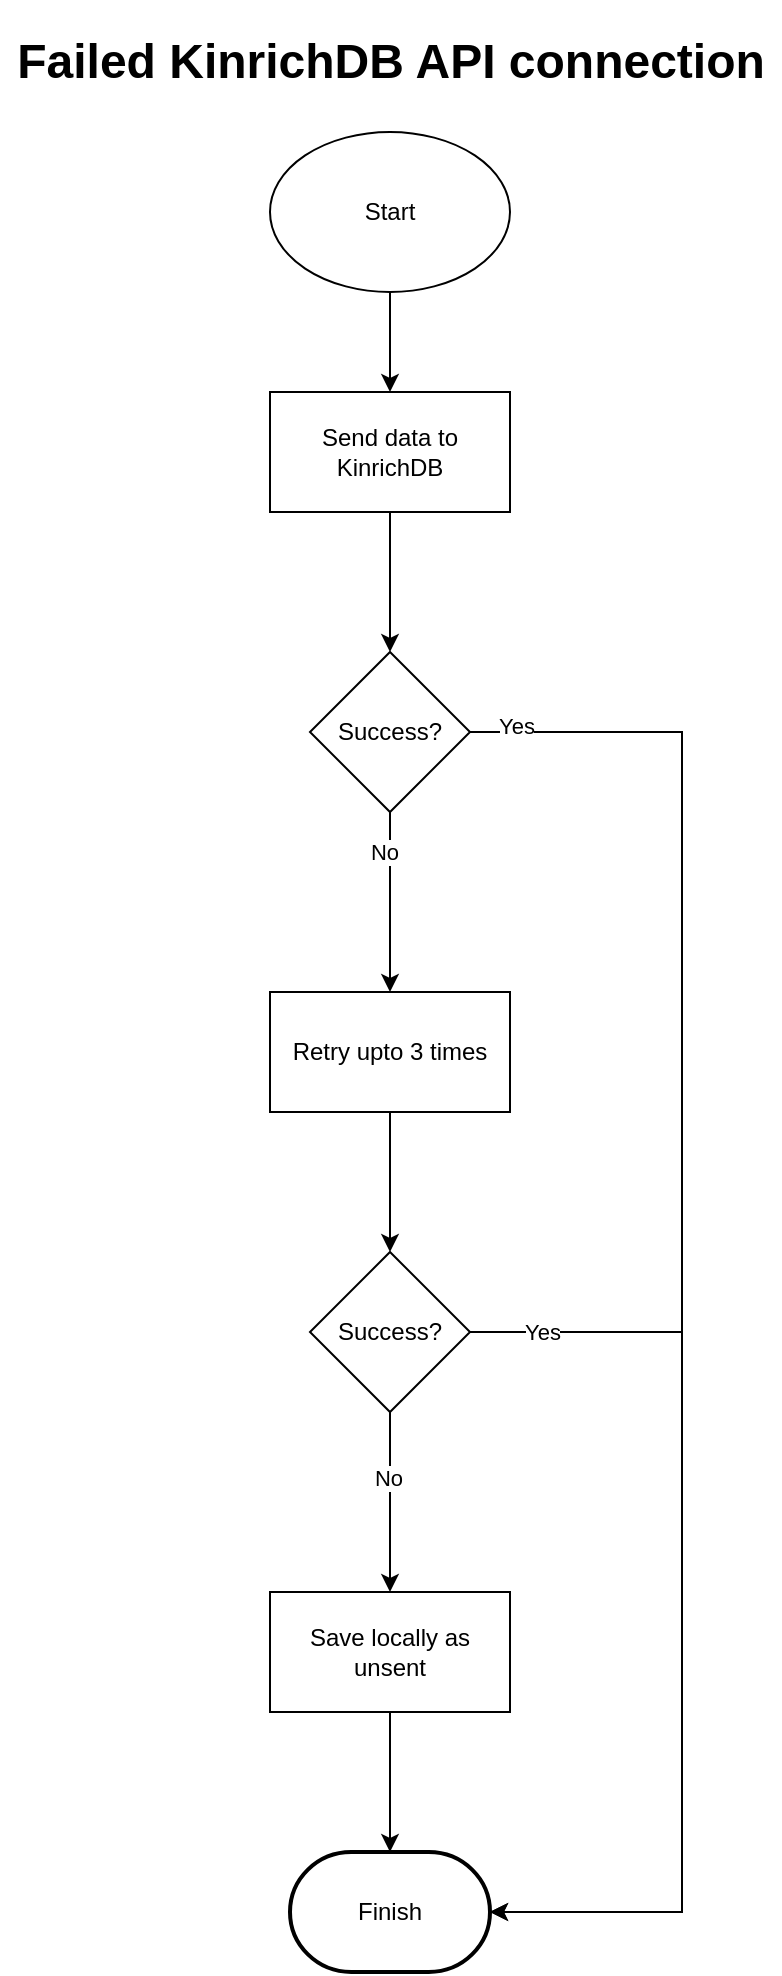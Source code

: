 <mxfile version="16.6.2" type="github">
  <diagram id="Nxm3mEQ14OhuB5Wi6-L1" name="Page-1">
    <mxGraphModel dx="786" dy="513" grid="1" gridSize="10" guides="1" tooltips="1" connect="1" arrows="1" fold="1" page="1" pageScale="1" pageWidth="827" pageHeight="1169" math="0" shadow="0">
      <root>
        <mxCell id="0" />
        <mxCell id="1" parent="0" />
        <mxCell id="0n6ZQgNS1HrYtbVCbrgp-1" value="&lt;h1&gt;Failed KinrichDB API connection&lt;/h1&gt;" style="text;html=1;resizable=0;autosize=1;align=center;verticalAlign=middle;points=[];fillColor=none;strokeColor=none;rounded=0;" parent="1" vertex="1">
          <mxGeometry x="219" y="60" width="390" height="50" as="geometry" />
        </mxCell>
        <mxCell id="0n6ZQgNS1HrYtbVCbrgp-2" value="Start" style="ellipse;whiteSpace=wrap;html=1;" parent="1" vertex="1">
          <mxGeometry x="354" y="120" width="120" height="80" as="geometry" />
        </mxCell>
        <mxCell id="V4mFdPprJoV-FDejBGcQ-6" value="" style="edgeStyle=orthogonalEdgeStyle;rounded=0;orthogonalLoop=1;jettySize=auto;html=1;" edge="1" parent="1" source="V4mFdPprJoV-FDejBGcQ-1" target="V4mFdPprJoV-FDejBGcQ-5">
          <mxGeometry relative="1" as="geometry" />
        </mxCell>
        <mxCell id="V4mFdPprJoV-FDejBGcQ-1" value="Send data to KinrichDB" style="rounded=0;whiteSpace=wrap;html=1;" vertex="1" parent="1">
          <mxGeometry x="354" y="250" width="120" height="60" as="geometry" />
        </mxCell>
        <mxCell id="V4mFdPprJoV-FDejBGcQ-2" value="" style="endArrow=classic;html=1;rounded=0;exitX=0.5;exitY=1;exitDx=0;exitDy=0;entryX=0.5;entryY=0;entryDx=0;entryDy=0;" edge="1" parent="1" source="0n6ZQgNS1HrYtbVCbrgp-2" target="V4mFdPprJoV-FDejBGcQ-1">
          <mxGeometry width="50" height="50" relative="1" as="geometry">
            <mxPoint x="530" y="240" as="sourcePoint" />
            <mxPoint x="580" y="190" as="targetPoint" />
          </mxGeometry>
        </mxCell>
        <mxCell id="V4mFdPprJoV-FDejBGcQ-8" value="" style="edgeStyle=orthogonalEdgeStyle;rounded=0;orthogonalLoop=1;jettySize=auto;html=1;" edge="1" parent="1" source="V4mFdPprJoV-FDejBGcQ-5" target="V4mFdPprJoV-FDejBGcQ-7">
          <mxGeometry relative="1" as="geometry" />
        </mxCell>
        <mxCell id="V4mFdPprJoV-FDejBGcQ-18" value="No" style="edgeLabel;html=1;align=center;verticalAlign=middle;resizable=0;points=[];" vertex="1" connectable="0" parent="V4mFdPprJoV-FDejBGcQ-8">
          <mxGeometry x="-0.556" y="-3" relative="1" as="geometry">
            <mxPoint as="offset" />
          </mxGeometry>
        </mxCell>
        <mxCell id="V4mFdPprJoV-FDejBGcQ-15" style="edgeStyle=orthogonalEdgeStyle;rounded=0;orthogonalLoop=1;jettySize=auto;html=1;entryX=1;entryY=0.5;entryDx=0;entryDy=0;entryPerimeter=0;" edge="1" parent="1" source="V4mFdPprJoV-FDejBGcQ-5" target="V4mFdPprJoV-FDejBGcQ-13">
          <mxGeometry relative="1" as="geometry">
            <mxPoint x="530" y="1011" as="targetPoint" />
            <Array as="points">
              <mxPoint x="560" y="420" />
              <mxPoint x="560" y="1010" />
            </Array>
          </mxGeometry>
        </mxCell>
        <mxCell id="V4mFdPprJoV-FDejBGcQ-17" value="Yes" style="edgeLabel;html=1;align=center;verticalAlign=middle;resizable=0;points=[];" vertex="1" connectable="0" parent="V4mFdPprJoV-FDejBGcQ-15">
          <mxGeometry x="-0.942" y="3" relative="1" as="geometry">
            <mxPoint as="offset" />
          </mxGeometry>
        </mxCell>
        <mxCell id="V4mFdPprJoV-FDejBGcQ-5" value="Success?" style="rhombus;whiteSpace=wrap;html=1;rounded=0;" vertex="1" parent="1">
          <mxGeometry x="374" y="380" width="80" height="80" as="geometry" />
        </mxCell>
        <mxCell id="V4mFdPprJoV-FDejBGcQ-10" value="" style="edgeStyle=orthogonalEdgeStyle;rounded=0;orthogonalLoop=1;jettySize=auto;html=1;" edge="1" parent="1" source="V4mFdPprJoV-FDejBGcQ-7" target="V4mFdPprJoV-FDejBGcQ-9">
          <mxGeometry relative="1" as="geometry" />
        </mxCell>
        <mxCell id="V4mFdPprJoV-FDejBGcQ-7" value="Retry upto 3 times" style="whiteSpace=wrap;html=1;rounded=0;" vertex="1" parent="1">
          <mxGeometry x="354" y="550" width="120" height="60" as="geometry" />
        </mxCell>
        <mxCell id="V4mFdPprJoV-FDejBGcQ-12" value="" style="edgeStyle=orthogonalEdgeStyle;rounded=0;orthogonalLoop=1;jettySize=auto;html=1;" edge="1" parent="1" source="V4mFdPprJoV-FDejBGcQ-9" target="V4mFdPprJoV-FDejBGcQ-11">
          <mxGeometry relative="1" as="geometry" />
        </mxCell>
        <mxCell id="V4mFdPprJoV-FDejBGcQ-19" value="No" style="edgeLabel;html=1;align=center;verticalAlign=middle;resizable=0;points=[];" vertex="1" connectable="0" parent="V4mFdPprJoV-FDejBGcQ-12">
          <mxGeometry x="-0.267" y="-1" relative="1" as="geometry">
            <mxPoint as="offset" />
          </mxGeometry>
        </mxCell>
        <mxCell id="V4mFdPprJoV-FDejBGcQ-16" style="edgeStyle=orthogonalEdgeStyle;rounded=0;orthogonalLoop=1;jettySize=auto;html=1;entryX=1;entryY=0.5;entryDx=0;entryDy=0;entryPerimeter=0;" edge="1" parent="1" source="V4mFdPprJoV-FDejBGcQ-9" target="V4mFdPprJoV-FDejBGcQ-13">
          <mxGeometry relative="1" as="geometry">
            <mxPoint x="490" y="720" as="targetPoint" />
            <Array as="points">
              <mxPoint x="560" y="720" />
              <mxPoint x="560" y="1010" />
            </Array>
          </mxGeometry>
        </mxCell>
        <mxCell id="V4mFdPprJoV-FDejBGcQ-20" value="Yes" style="edgeLabel;html=1;align=center;verticalAlign=middle;resizable=0;points=[];" vertex="1" connectable="0" parent="V4mFdPprJoV-FDejBGcQ-16">
          <mxGeometry x="-0.854" relative="1" as="geometry">
            <mxPoint as="offset" />
          </mxGeometry>
        </mxCell>
        <mxCell id="V4mFdPprJoV-FDejBGcQ-9" value="Success?" style="rhombus;whiteSpace=wrap;html=1;rounded=0;" vertex="1" parent="1">
          <mxGeometry x="374" y="680" width="80" height="80" as="geometry" />
        </mxCell>
        <mxCell id="V4mFdPprJoV-FDejBGcQ-14" style="edgeStyle=orthogonalEdgeStyle;rounded=0;orthogonalLoop=1;jettySize=auto;html=1;entryX=0.5;entryY=0;entryDx=0;entryDy=0;entryPerimeter=0;" edge="1" parent="1" source="V4mFdPprJoV-FDejBGcQ-11" target="V4mFdPprJoV-FDejBGcQ-13">
          <mxGeometry relative="1" as="geometry" />
        </mxCell>
        <mxCell id="V4mFdPprJoV-FDejBGcQ-11" value="Save locally as unsent" style="whiteSpace=wrap;html=1;rounded=0;" vertex="1" parent="1">
          <mxGeometry x="354" y="850" width="120" height="60" as="geometry" />
        </mxCell>
        <mxCell id="V4mFdPprJoV-FDejBGcQ-13" value="Finish" style="strokeWidth=2;html=1;shape=mxgraph.flowchart.terminator;whiteSpace=wrap;" vertex="1" parent="1">
          <mxGeometry x="364" y="980" width="100" height="60" as="geometry" />
        </mxCell>
      </root>
    </mxGraphModel>
  </diagram>
</mxfile>
